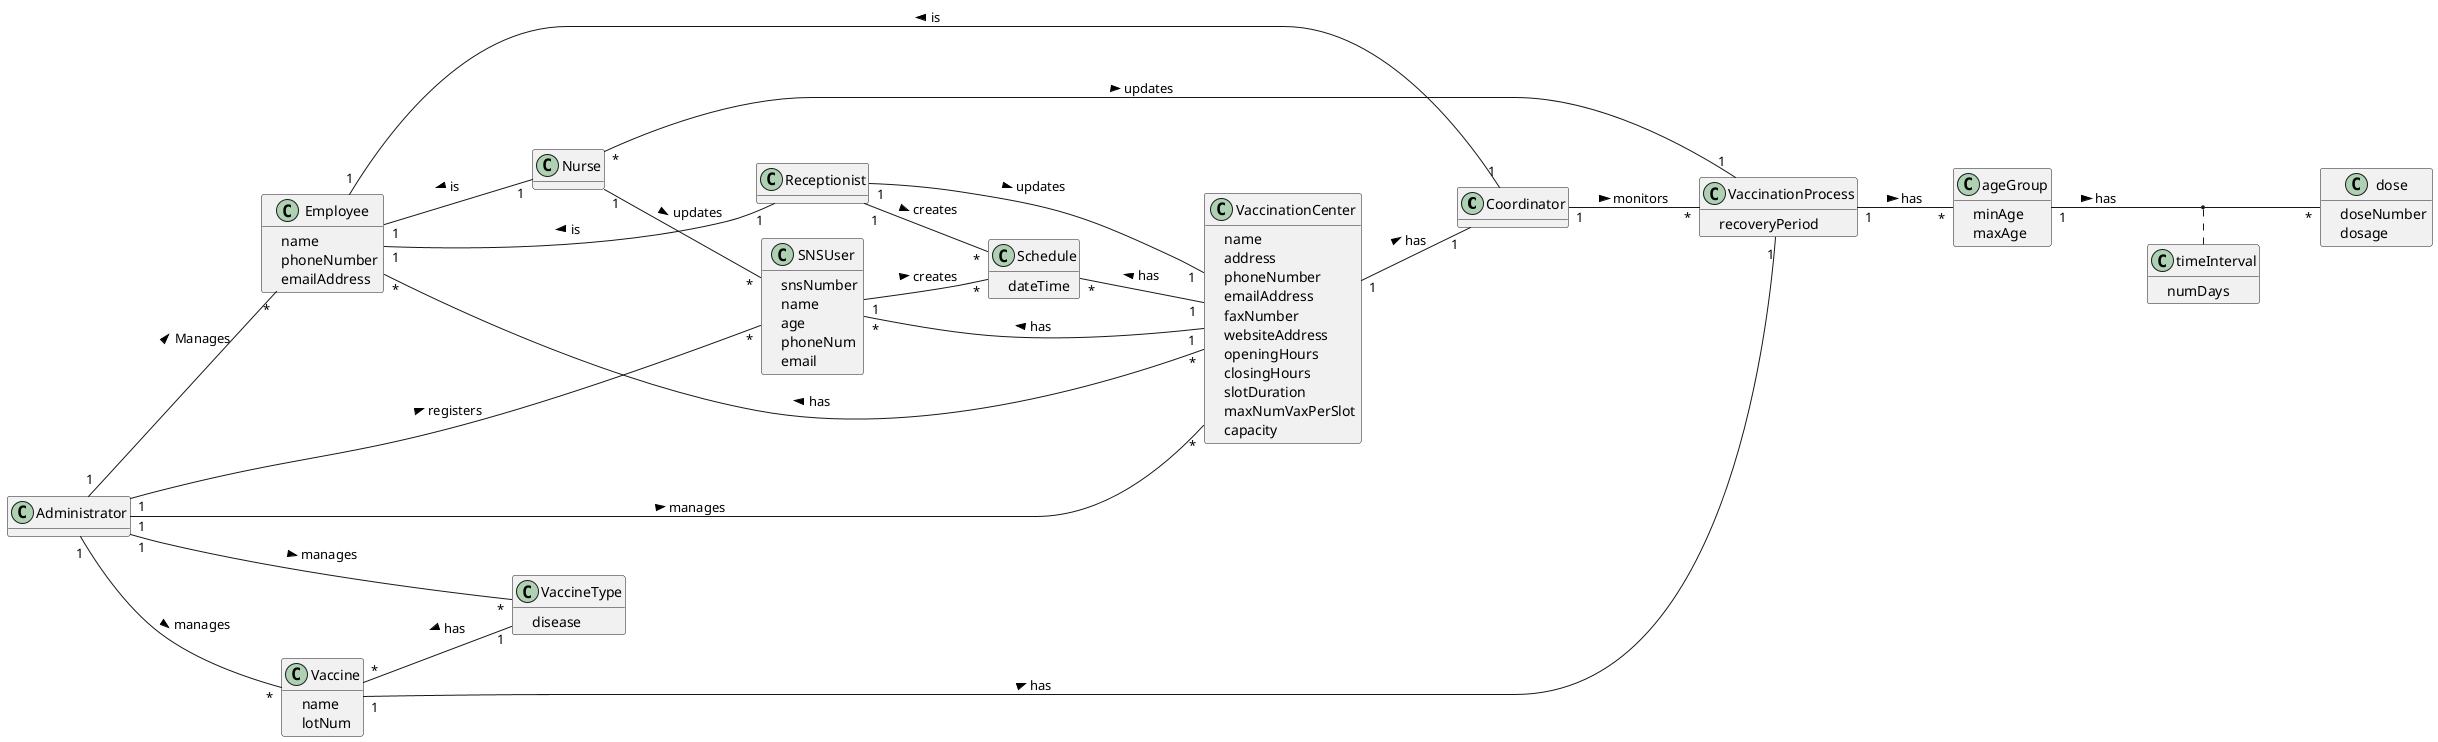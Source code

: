 @startuml
hide methods
left to right direction
skinparam classAttributeIconSize 3




class Coordinator{

}

class Nurse {


}

class Receptionist{

}

class Administrator{

}


class Employee{
    -name
    -phoneNumber
    -emailAddress
}

class VaccinationCenter {
    -name
    -address
    -phoneNumber
    -emailAddress
    -faxNumber
    -websiteAddress
    -openingHours
    -closingHours
    -slotDuration
    -maxNumVaxPerSlot
    -capacity

}

class Schedule{
    -dateTime
}

class SNSUser {
    -snsNumber
    -name
    -age
    -phoneNum
    -email
}

class VaccineType{
    -disease

}

class Vaccine{
    -name
    -lotNum
}


class VaccinationProcess{
    -recoveryPeriod
}

class ageGroup{
    -minAge
    -maxAge
}
class dose{
    -doseNumber
    -dosage
}

class timeInterval{
    -numDays
}

Employee "1" -- "1" Nurse: is <
Employee "1" -- "1" Receptionist: is <
Employee "1" -- "1" Coordinator: is <
Administrator "1" -- "*" Employee: Manages >

Employee "*" -- "*" VaccinationCenter: has <

Nurse "*" -- "1" VaccinationProcess: updates >
Nurse "1" -- "*" SNSUser: updates >

Receptionist "1" -- "1" VaccinationCenter: updates >

Vaccine "1" -- "1" VaccinationProcess: has >
Vaccine "*" -- "1" VaccineType: has <
VaccinationProcess "1" -- "*" ageGroup: has >
ageGroup "1" -- "*" dose: has >
(ageGroup, dose) .. timeInterval


VaccinationCenter "1" -- "*" SNSUser: has >
VaccinationCenter "1" -- "1" Coordinator: has >

Coordinator "1" -- "*" VaccinationProcess: monitors >

Receptionist "1" -- "*" Schedule: creates >


Schedule "*" -- "1" VaccinationCenter: has <

SNSUser "1" -- "*" Schedule: creates >

Administrator "1" -- "*" VaccinationCenter: manages >
Administrator "1" -- "*" SNSUser: registers >
Administrator "1" -- "*" Vaccine: manages >
Administrator "1" -- "*" VaccineType: manages >


@enduml